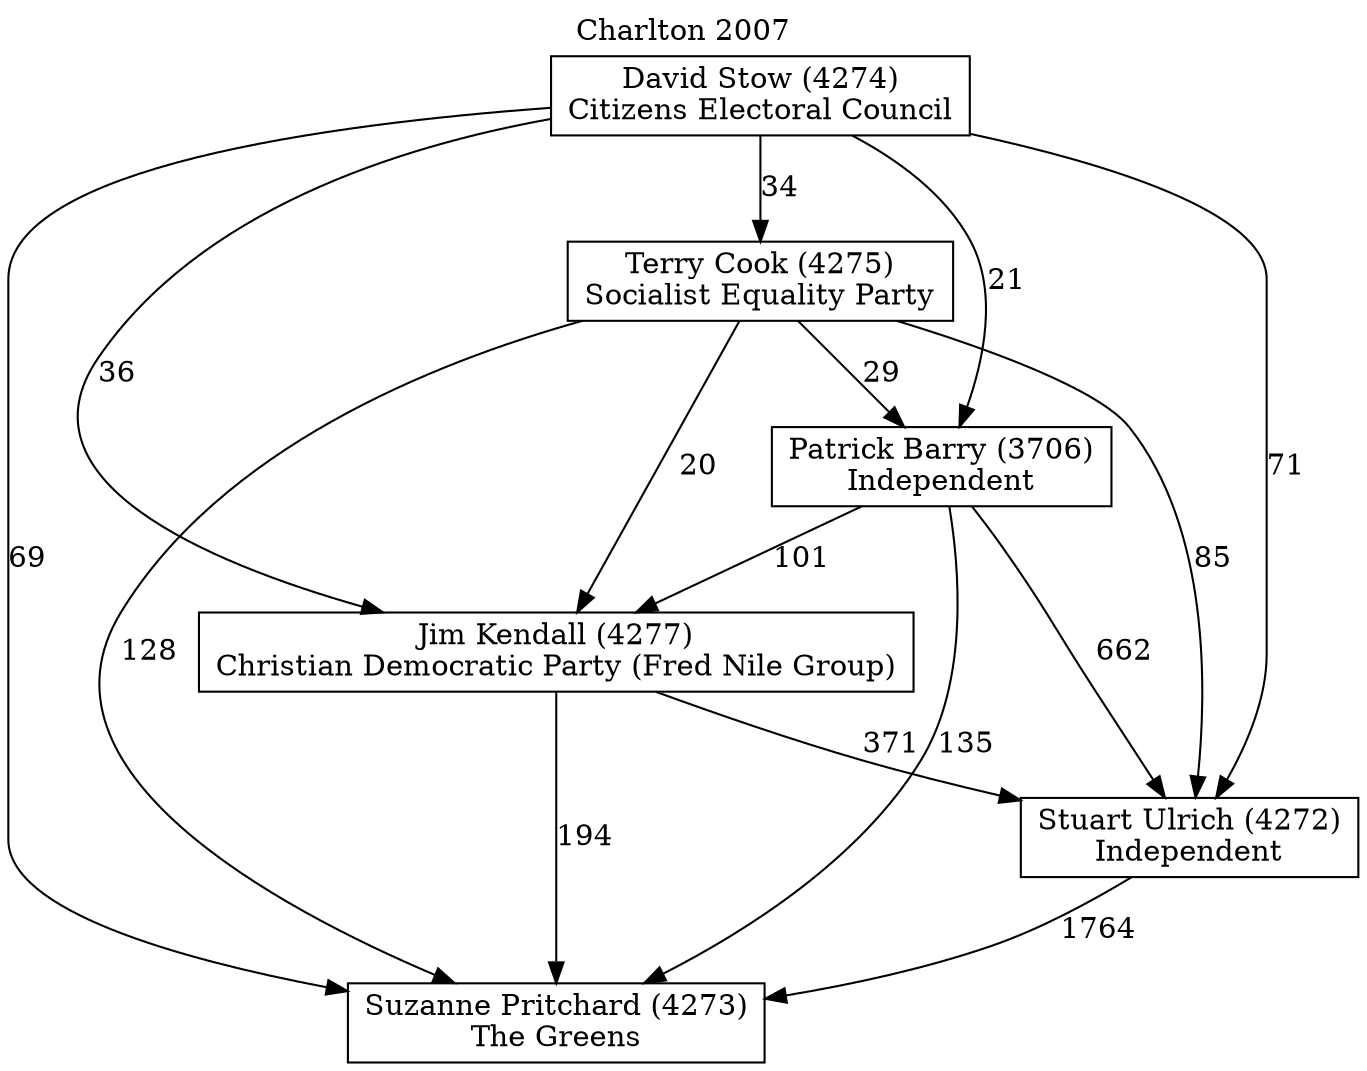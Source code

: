 // House preference flow
digraph "Suzanne Pritchard (4273)_Charlton_2007" {
	graph [label="Charlton 2007" labelloc=t mclimit=10]
	node [shape=box]
	"David Stow (4274)" [label="David Stow (4274)
Citizens Electoral Council"]
	"Jim Kendall (4277)" [label="Jim Kendall (4277)
Christian Democratic Party (Fred Nile Group)"]
	"Patrick Barry (3706)" [label="Patrick Barry (3706)
Independent"]
	"Stuart Ulrich (4272)" [label="Stuart Ulrich (4272)
Independent"]
	"Suzanne Pritchard (4273)" [label="Suzanne Pritchard (4273)
The Greens"]
	"Terry Cook (4275)" [label="Terry Cook (4275)
Socialist Equality Party"]
	"David Stow (4274)" -> "Jim Kendall (4277)" [label=36]
	"David Stow (4274)" -> "Patrick Barry (3706)" [label=21]
	"David Stow (4274)" -> "Stuart Ulrich (4272)" [label=71]
	"David Stow (4274)" -> "Suzanne Pritchard (4273)" [label=69]
	"David Stow (4274)" -> "Terry Cook (4275)" [label=34]
	"Jim Kendall (4277)" -> "Stuart Ulrich (4272)" [label=371]
	"Jim Kendall (4277)" -> "Suzanne Pritchard (4273)" [label=194]
	"Patrick Barry (3706)" -> "Jim Kendall (4277)" [label=101]
	"Patrick Barry (3706)" -> "Stuart Ulrich (4272)" [label=662]
	"Patrick Barry (3706)" -> "Suzanne Pritchard (4273)" [label=135]
	"Stuart Ulrich (4272)" -> "Suzanne Pritchard (4273)" [label=1764]
	"Terry Cook (4275)" -> "Jim Kendall (4277)" [label=20]
	"Terry Cook (4275)" -> "Patrick Barry (3706)" [label=29]
	"Terry Cook (4275)" -> "Stuart Ulrich (4272)" [label=85]
	"Terry Cook (4275)" -> "Suzanne Pritchard (4273)" [label=128]
}
